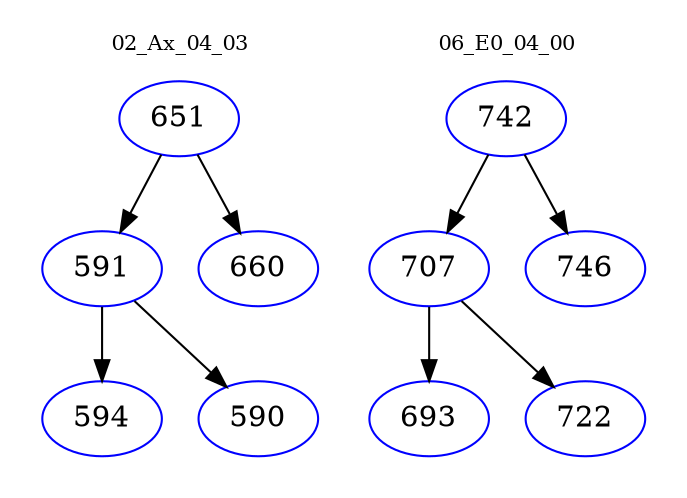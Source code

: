 digraph{
subgraph cluster_0 {
color = white
label = "02_Ax_04_03";
fontsize=10;
T0_651 [label="651", color="blue"]
T0_651 -> T0_591 [color="black"]
T0_591 [label="591", color="blue"]
T0_591 -> T0_594 [color="black"]
T0_594 [label="594", color="blue"]
T0_591 -> T0_590 [color="black"]
T0_590 [label="590", color="blue"]
T0_651 -> T0_660 [color="black"]
T0_660 [label="660", color="blue"]
}
subgraph cluster_1 {
color = white
label = "06_E0_04_00";
fontsize=10;
T1_742 [label="742", color="blue"]
T1_742 -> T1_707 [color="black"]
T1_707 [label="707", color="blue"]
T1_707 -> T1_693 [color="black"]
T1_693 [label="693", color="blue"]
T1_707 -> T1_722 [color="black"]
T1_722 [label="722", color="blue"]
T1_742 -> T1_746 [color="black"]
T1_746 [label="746", color="blue"]
}
}
